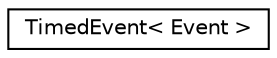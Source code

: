 digraph "Graphical Class Hierarchy"
{
 // INTERACTIVE_SVG=YES
  edge [fontname="Helvetica",fontsize="10",labelfontname="Helvetica",labelfontsize="10"];
  node [fontname="Helvetica",fontsize="10",shape=record];
  rankdir="LR";
  Node0 [label="TimedEvent\< Event \>",height=0.2,width=0.4,color="black", fillcolor="white", style="filled",URL="$dd/dee/class_timed_event.html",tooltip="A Timed Event of some kind for unit testing. "];
}
